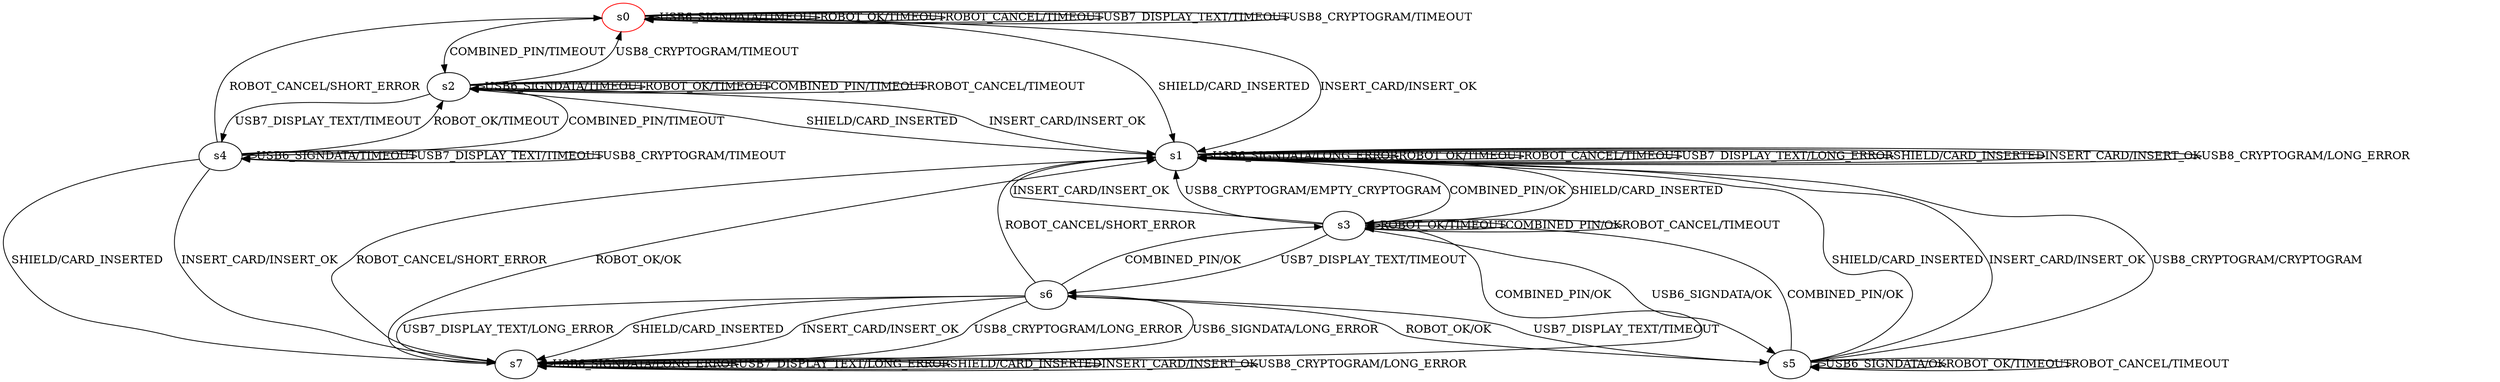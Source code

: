 digraph G {
label=""
s0 [color="red"]
s1
s2
s3
s4
s5
s6
s7
s0 [label="s0"];
s0 -> s0[label="USB6_SIGNDATA/TIMEOUT"]
s0 -> s0[label="ROBOT_OK/TIMEOUT"]
s0 -> s2[label="COMBINED_PIN/TIMEOUT"]
s0 -> s0[label="ROBOT_CANCEL/TIMEOUT"]
s0 -> s0[label="USB7_DISPLAY_TEXT/TIMEOUT"]
s0 -> s1[label="SHIELD/CARD_INSERTED"]
s0 -> s1[label="INSERT_CARD/INSERT_OK"]
s0 -> s0[label="USB8_CRYPTOGRAM/TIMEOUT"]
s1 [label="s1"];
s1 -> s1[label="USB6_SIGNDATA/LONG_ERROR"]
s1 -> s1[label="ROBOT_OK/TIMEOUT"]
s1 -> s3[label="COMBINED_PIN/OK"]
s1 -> s1[label="ROBOT_CANCEL/TIMEOUT"]
s1 -> s1[label="USB7_DISPLAY_TEXT/LONG_ERROR"]
s1 -> s1[label="SHIELD/CARD_INSERTED"]
s1 -> s1[label="INSERT_CARD/INSERT_OK"]
s1 -> s1[label="USB8_CRYPTOGRAM/LONG_ERROR"]
s2 [label="s2"];
s2 -> s2[label="USB6_SIGNDATA/TIMEOUT"]
s2 -> s2[label="ROBOT_OK/TIMEOUT"]
s2 -> s2[label="COMBINED_PIN/TIMEOUT"]
s2 -> s2[label="ROBOT_CANCEL/TIMEOUT"]
s2 -> s4[label="USB7_DISPLAY_TEXT/TIMEOUT"]
s2 -> s1[label="SHIELD/CARD_INSERTED"]
s2 -> s1[label="INSERT_CARD/INSERT_OK"]
s2 -> s0[label="USB8_CRYPTOGRAM/TIMEOUT"]
s3 [label="s3"];
s3 -> s5[label="USB6_SIGNDATA/OK"]
s3 -> s3[label="ROBOT_OK/TIMEOUT"]
s3 -> s3[label="COMBINED_PIN/OK"]
s3 -> s3[label="ROBOT_CANCEL/TIMEOUT"]
s3 -> s6[label="USB7_DISPLAY_TEXT/TIMEOUT"]
s3 -> s1[label="SHIELD/CARD_INSERTED"]
s3 -> s1[label="INSERT_CARD/INSERT_OK"]
s3 -> s1[label="USB8_CRYPTOGRAM/EMPTY_CRYPTOGRAM"]
s4 [label="s4"];
s4 -> s4[label="USB6_SIGNDATA/TIMEOUT"]
s4 -> s2[label="ROBOT_OK/TIMEOUT"]
s4 -> s2[label="COMBINED_PIN/TIMEOUT"]
s4 -> s0[label="ROBOT_CANCEL/SHORT_ERROR"]
s4 -> s4[label="USB7_DISPLAY_TEXT/TIMEOUT"]
s4 -> s7[label="SHIELD/CARD_INSERTED"]
s4 -> s7[label="INSERT_CARD/INSERT_OK"]
s4 -> s4[label="USB8_CRYPTOGRAM/TIMEOUT"]
s5 [label="s5"];
s5 -> s5[label="USB6_SIGNDATA/OK"]
s5 -> s5[label="ROBOT_OK/TIMEOUT"]
s5 -> s3[label="COMBINED_PIN/OK"]
s5 -> s5[label="ROBOT_CANCEL/TIMEOUT"]
s5 -> s6[label="USB7_DISPLAY_TEXT/TIMEOUT"]
s5 -> s1[label="SHIELD/CARD_INSERTED"]
s5 -> s1[label="INSERT_CARD/INSERT_OK"]
s5 -> s1[label="USB8_CRYPTOGRAM/CRYPTOGRAM"]
s6 [label="s6"];
s6 -> s7[label="USB6_SIGNDATA/LONG_ERROR"]
s6 -> s5[label="ROBOT_OK/OK"]
s6 -> s3[label="COMBINED_PIN/OK"]
s6 -> s1[label="ROBOT_CANCEL/SHORT_ERROR"]
s6 -> s7[label="USB7_DISPLAY_TEXT/LONG_ERROR"]
s6 -> s7[label="SHIELD/CARD_INSERTED"]
s6 -> s7[label="INSERT_CARD/INSERT_OK"]
s6 -> s7[label="USB8_CRYPTOGRAM/LONG_ERROR"]
s7 [label="s7"];
s7 -> s7[label="USB6_SIGNDATA/LONG_ERROR"]
s7 -> s1[label="ROBOT_OK/OK"]
s7 -> s3[label="COMBINED_PIN/OK"]
s7 -> s1[label="ROBOT_CANCEL/SHORT_ERROR"]
s7 -> s7[label="USB7_DISPLAY_TEXT/LONG_ERROR"]
s7 -> s7[label="SHIELD/CARD_INSERTED"]
s7 -> s7[label="INSERT_CARD/INSERT_OK"]
s7 -> s7[label="USB8_CRYPTOGRAM/LONG_ERROR"]
}
